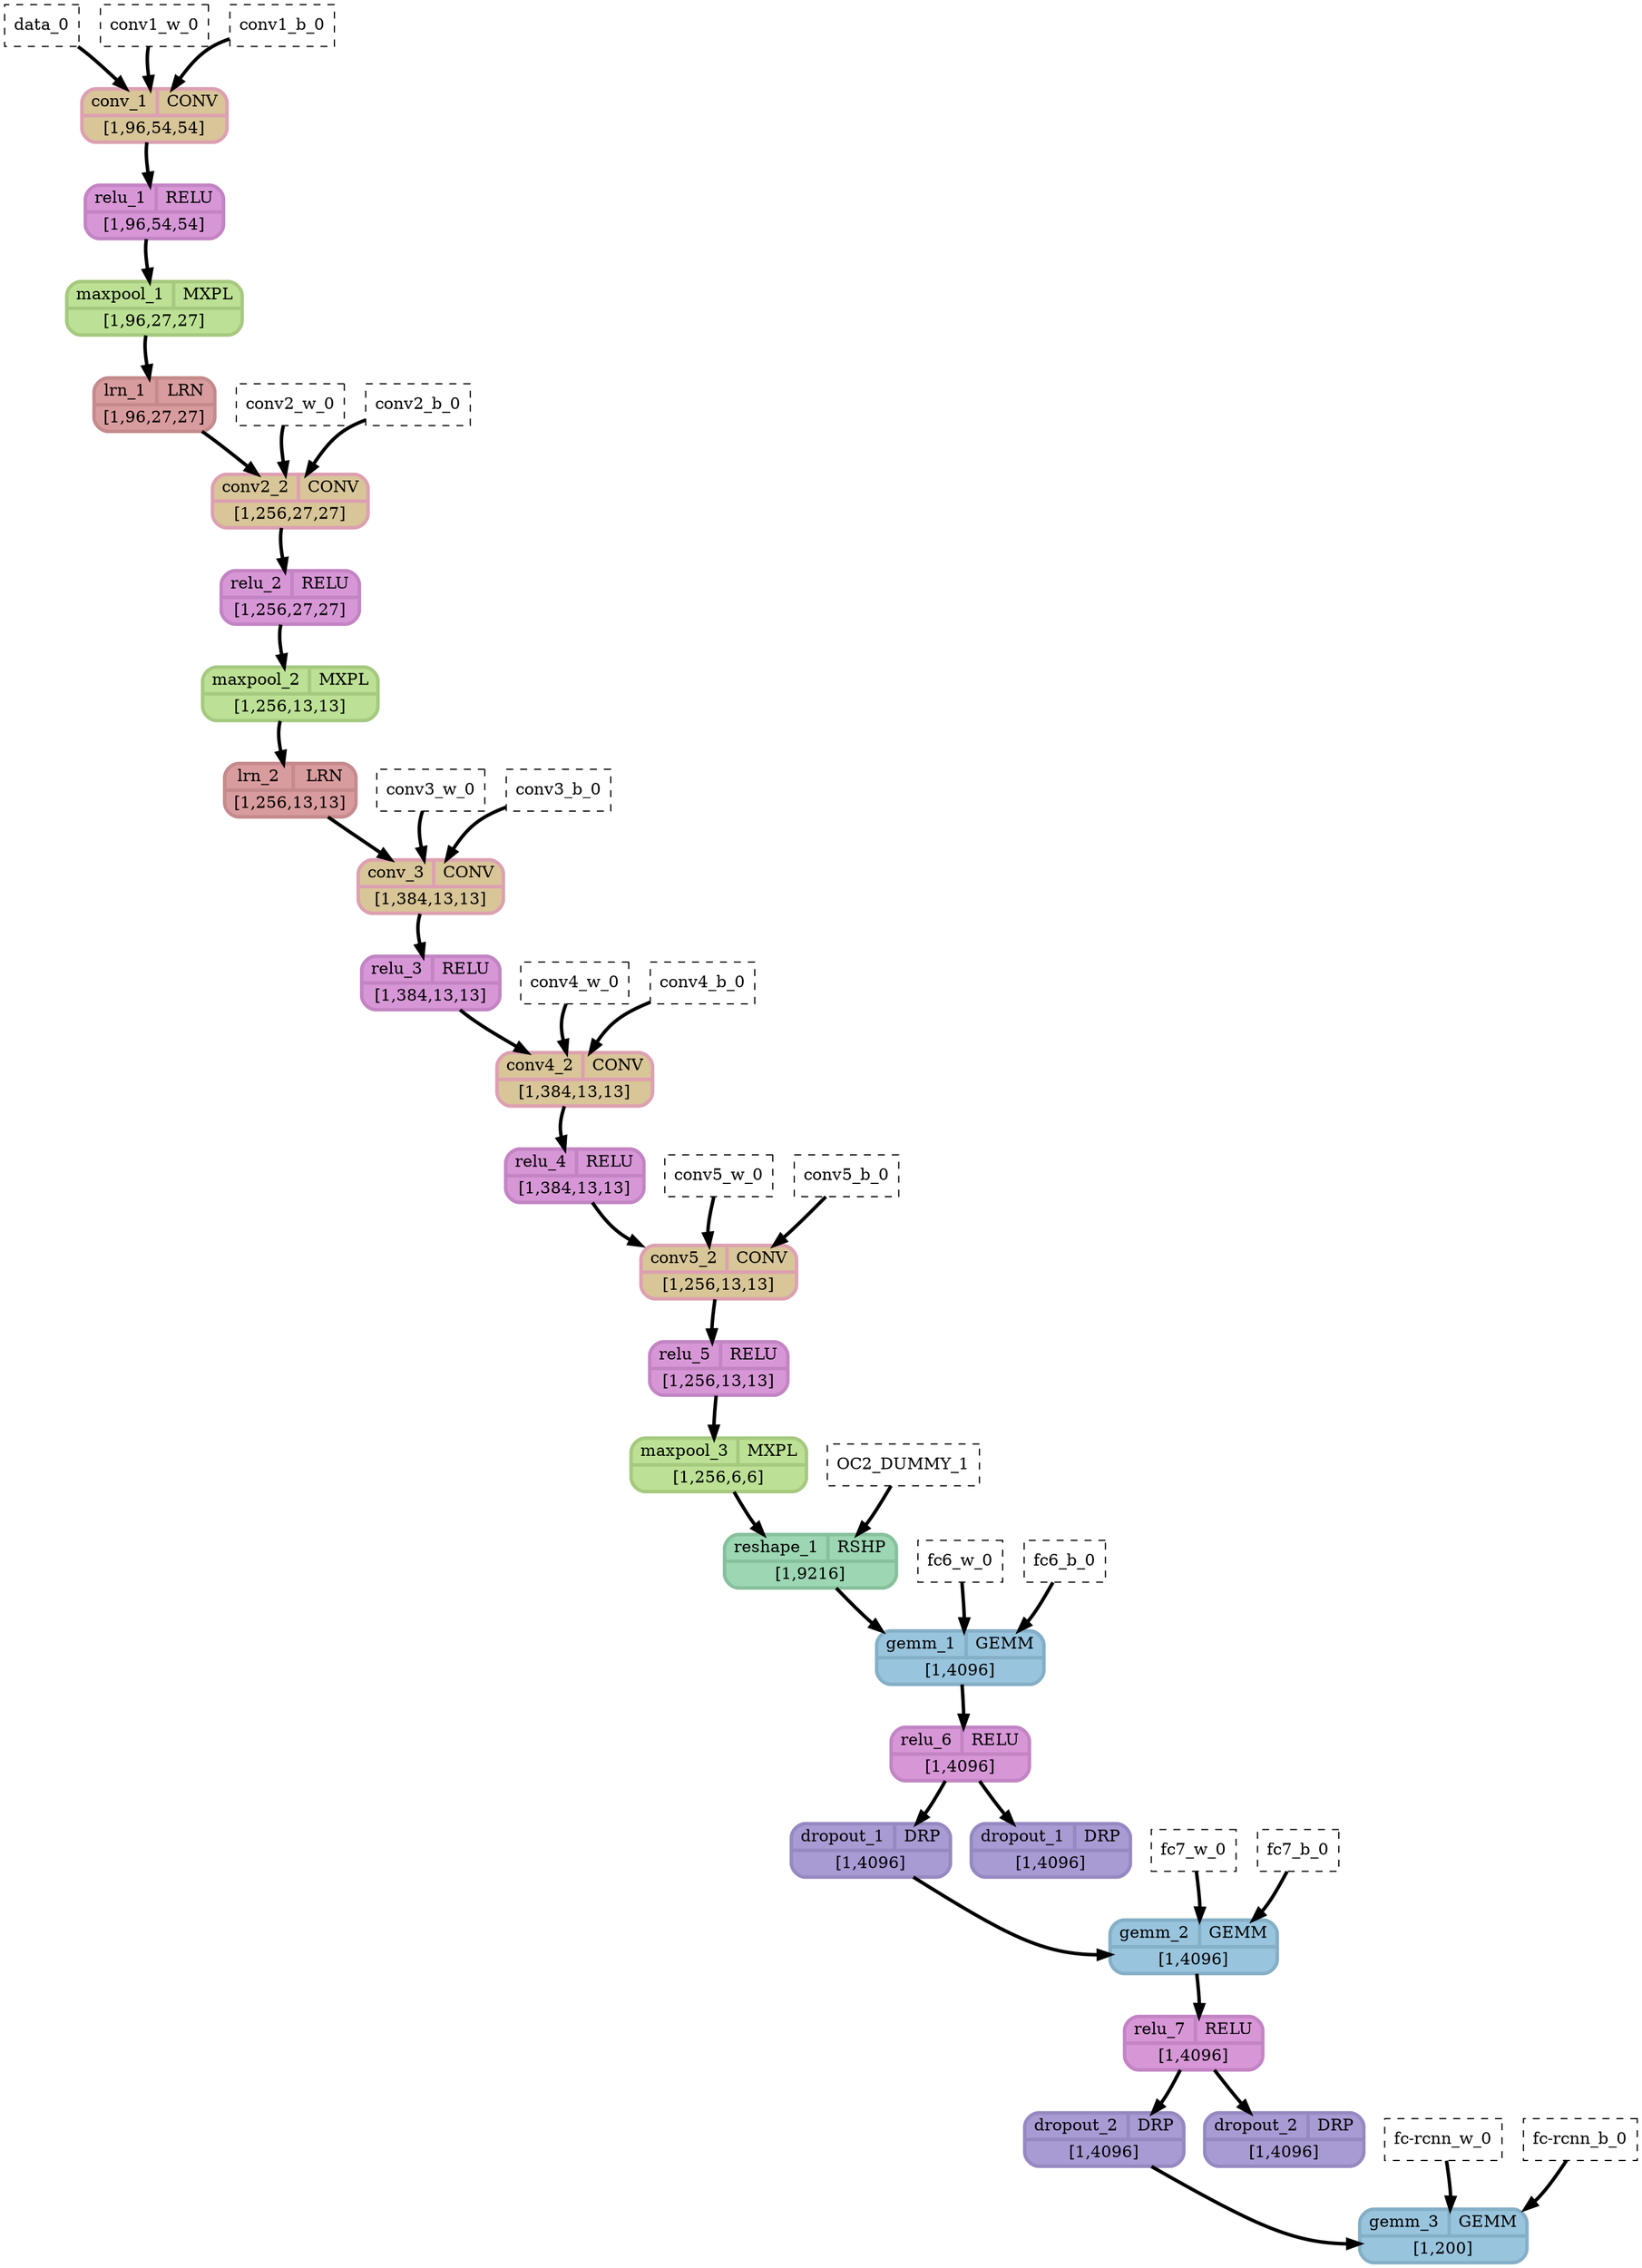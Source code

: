 strict digraph {
  graph [
    rankdir="TB"
    overlap=prism
    overlap_shrink=true
    splines=curved
  ];
  node [
    shape=Mrecord
  ];
  edge [
    penwidth=3
  ];

  // Node definitions.
  "data_0" [
    id=0
    name="data_0"
    type=constant_input
    label="data_0"
    inputs=""
    outputs=""
    shape=box
    style="filled,dashed"
    fillcolor="white"
  ];
  "conv1_w_0" [
    id=1
    name="conv1_w_0"
    type=constant_input
    label="conv1_w_0"
    inputs=""
    outputs=""
    shape=box
    style="filled,dashed"
    fillcolor="white"
  ];
  "conv1_b_0" [
    id=2
    name="conv1_b_0"
    type=constant_input
    label="conv1_b_0"
    inputs=""
    outputs=""
    shape=box
    style="filled,dashed"
    fillcolor="white"
  ];
  "conv1_1" [
    id=3
    name="conv1_1"
    type=Conv
    label="{ {conv_1  | CONV} | [1,96,54,54] }"
    inputs="data_0;conv1_w_0;conv1_b_0"
    outputs="conv1_1"
    penwidth=3
    style=filled
    color="#dda0b1"
    fontcolor="#000000"
    fillcolor="#d8c598"
  ];
  "conv1_2" [
    id=4
    name="conv1_2"
    type=Relu
    label="{ {relu_1  | RELU} | [1,96,54,54] }"
    inputs="conv1_1"
    outputs="conv1_2"
    penwidth=3
    style=filled
    color="#c384c4"
    fontcolor="#000000"
    fillcolor="#d797d7"
  ];
  "pool1_1" [
    id=5
    name="pool1_1"
    type=MaxPool
    label="{ {maxpool_1  | MXPL} | [1,96,27,27] }"
    inputs="conv1_2"
    outputs="pool1_1"
    penwidth=3
    style=filled
    color="#a5c97e"
    fontcolor="#000000"
    fillcolor="#bce195"
  ];
  "norm1_1" [
    id=6
    name="norm1_1"
    type=LRN
    label="{ {lrn_1  | LRN} | [1,96,27,27] }"
    inputs="pool1_1"
    outputs="norm1_1"
    penwidth=3
    style=filled
    color="#c58a8c"
    fontcolor="#000000"
    fillcolor="#d99c9e"
  ];
  "conv2_w_0" [
    id=7
    name="conv2_w_0"
    type=constant_input
    label="conv2_w_0"
    inputs=""
    outputs=""
    shape=box
    style="filled,dashed"
    fillcolor="white"
  ];
  "conv2_b_0" [
    id=8
    name="conv2_b_0"
    type=constant_input
    label="conv2_b_0"
    inputs=""
    outputs=""
    shape=box
    style="filled,dashed"
    fillcolor="white"
  ];
  "conv2_1" [
    id=9
    name="conv2_1"
    type=Conv
    label="{ {conv2_2  | CONV} | [1,256,27,27] }"
    inputs="norm1_1;conv2_w_0;conv2_b_0"
    outputs="conv2_1"
    penwidth=3
    style=filled
    color="#dda0b1"
    fontcolor="#000000"
    fillcolor="#d8c598"
  ];
  "conv2_2" [
    id=10
    name="conv2_2"
    type=Relu
    label="{ {relu_2  | RELU} | [1,256,27,27] }"
    inputs="conv2_1"
    outputs="conv2_2"
    penwidth=3
    style=filled
    color="#c384c4"
    fontcolor="#000000"
    fillcolor="#d797d7"
  ];
  "pool2_1" [
    id=11
    name="pool2_1"
    type=MaxPool
    label="{ {maxpool_2  | MXPL} | [1,256,13,13] }"
    inputs="conv2_2"
    outputs="pool2_1"
    penwidth=3
    style=filled
    color="#a5c97e"
    fontcolor="#000000"
    fillcolor="#bce195"
  ];
  "norm2_1" [
    id=12
    name="norm2_1"
    type=LRN
    label="{ {lrn_2  | LRN} | [1,256,13,13] }"
    inputs="pool2_1"
    outputs="norm2_1"
    penwidth=3
    style=filled
    color="#c58a8c"
    fontcolor="#000000"
    fillcolor="#d99c9e"
  ];
  "conv3_w_0" [
    id=13
    name="conv3_w_0"
    type=constant_input
    label="conv3_w_0"
    inputs=""
    outputs=""
    shape=box
    style="filled,dashed"
    fillcolor="white"
  ];
  "conv3_b_0" [
    id=14
    name="conv3_b_0"
    type=constant_input
    label="conv3_b_0"
    inputs=""
    outputs=""
    shape=box
    style="filled,dashed"
    fillcolor="white"
  ];
  "conv3_1" [
    id=15
    name="conv3_1"
    type=Conv
    label="{ {conv_3  | CONV} | [1,384,13,13] }"
    inputs="norm2_1;conv3_w_0;conv3_b_0"
    outputs="conv3_1"
    penwidth=3
    style=filled
    color="#dda0b1"
    fontcolor="#000000"
    fillcolor="#d8c598"
  ];
  "conv3_2" [
    id=16
    name="conv3_2"
    type=Relu
    label="{ {relu_3  | RELU} | [1,384,13,13] }"
    inputs="conv3_1"
    outputs="conv3_2"
    penwidth=3
    style=filled
    color="#c384c4"
    fontcolor="#000000"
    fillcolor="#d797d7"
  ];
  "conv4_w_0" [
    id=17
    name="conv4_w_0"
    type=constant_input
    label="conv4_w_0"
    inputs=""
    outputs=""
    shape=box
    style="filled,dashed"
    fillcolor="white"
  ];
  "conv4_b_0" [
    id=18
    name="conv4_b_0"
    type=constant_input
    label="conv4_b_0"
    inputs=""
    outputs=""
    shape=box
    style="filled,dashed"
    fillcolor="white"
  ];
  "conv4_1" [
    id=19
    name="conv4_1"
    type=Conv
    label="{ {conv4_2  | CONV} | [1,384,13,13] }"
    inputs="conv3_2;conv4_w_0;conv4_b_0"
    outputs="conv4_1"
    penwidth=3
    style=filled
    color="#dda0b1"
    fontcolor="#000000"
    fillcolor="#d8c598"
  ];
  "conv4_2" [
    id=20
    name="conv4_2"
    type=Relu
    label="{ {relu_4  | RELU} | [1,384,13,13] }"
    inputs="conv4_1"
    outputs="conv4_2"
    penwidth=3
    style=filled
    color="#c384c4"
    fontcolor="#000000"
    fillcolor="#d797d7"
  ];
  "conv5_w_0" [
    id=21
    name="conv5_w_0"
    type=constant_input
    label="conv5_w_0"
    inputs=""
    outputs=""
    shape=box
    style="filled,dashed"
    fillcolor="white"
  ];
  "conv5_b_0" [
    id=22
    name="conv5_b_0"
    type=constant_input
    label="conv5_b_0"
    inputs=""
    outputs=""
    shape=box
    style="filled,dashed"
    fillcolor="white"
  ];
  "conv5_1" [
    id=23
    name="conv5_1"
    type=Conv
    label="{ {conv5_2  | CONV} | [1,256,13,13] }"
    inputs="conv4_2;conv5_w_0;conv5_b_0"
    outputs="conv5_1"
    penwidth=3
    style=filled
    color="#dda0b1"
    fontcolor="#000000"
    fillcolor="#d8c598"
  ];
  "conv5_2" [
    id=24
    name="conv5_2"
    type=Relu
    label="{ {relu_5  | RELU} | [1,256,13,13] }"
    inputs="conv5_1"
    outputs="conv5_2"
    penwidth=3
    style=filled
    color="#c384c4"
    fontcolor="#000000"
    fillcolor="#d797d7"
  ];
  "pool5_1" [
    id=25
    name="pool5_1"
    type=MaxPool
    label="{ {maxpool_3  | MXPL} | [1,256,6,6] }"
    inputs="conv5_2"
    outputs="pool5_1"
    penwidth=3
    style=filled
    color="#a5c97e"
    fontcolor="#000000"
    fillcolor="#bce195"
  ];
  "OC2_DUMMY_1" [
    id=26
    name="OC2_DUMMY_1"
    type=constant_input
    label="OC2_DUMMY_1"
    inputs=""
    outputs=""
    shape=box
    style="filled,dashed"
    fillcolor="white"
  ];
  "OC2_DUMMY_0" [
    id=27
    name="OC2_DUMMY_0"
    type=Reshape
    label="{ {reshape_1  | RSHP} | [1,9216] }"
    inputs="pool5_1;OC2_DUMMY_1"
    outputs="OC2_DUMMY_0"
    penwidth=3
    style=filled
    color="#87c09d"
    fontcolor="#000000"
    fillcolor="#9cd6b3"
  ];
  "fc6_w_0" [
    id=28
    name="fc6_w_0"
    type=constant_input
    label="fc6_w_0"
    inputs=""
    outputs=""
    shape=box
    style="filled,dashed"
    fillcolor="white"
  ];
  "fc6_b_0" [
    id=29
    name="fc6_b_0"
    type=constant_input
    label="fc6_b_0"
    inputs=""
    outputs=""
    shape=box
    style="filled,dashed"
    fillcolor="white"
  ];
  "fc6_1" [
    id=30
    name="fc6_1"
    type=Gemm
    label="{ {gemm_1  | GEMM} | [1,4096] }"
    inputs="OC2_DUMMY_0;fc6_w_0;fc6_b_0"
    outputs="fc6_1"
    penwidth=3
    style=filled
    color="#85afc7"
    fontcolor="#000000"
    fillcolor="#99c4dd"
  ];
  "fc6_2" [
    id=31
    name="fc6_2"
    type=Relu
    label="{ {relu_6  | RELU} | [1,4096] }"
    inputs="fc6_1"
    outputs="fc6_2"
    penwidth=3
    style=filled
    color="#c384c4"
    fontcolor="#000000"
    fillcolor="#d797d7"
  ];
  "fc6_3" [
    id=32
    name="fc6_3"
    type=Dropout
    label="{ {dropout_1  | DRP} | [1,4096] }"
    inputs="fc6_2"
    outputs="fc6_3;_fc6_mask_1"
    penwidth=3
    style=filled
    color="#9689c1"
    fontcolor="#000000"
    fillcolor="#a89ad3"
  ];
  "_fc6_mask_1" [
    id=33
    name="_fc6_mask_1"
    type=Dropout
    label="{ {dropout_1  | DRP} | [1,4096] }"
    inputs="fc6_2"
    outputs="fc6_3;_fc6_mask_1"
    penwidth=3
    style=filled
    color="#9689c1"
    fontcolor="#000000"
    fillcolor="#a89ad3"
  ];
  "fc7_w_0" [
    id=34
    name="fc7_w_0"
    type=constant_input
    label="fc7_w_0"
    inputs=""
    outputs=""
    shape=box
    style="filled,dashed"
    fillcolor="white"
  ];
  "fc7_b_0" [
    id=35
    name="fc7_b_0"
    type=constant_input
    label="fc7_b_0"
    inputs=""
    outputs=""
    shape=box
    style="filled,dashed"
    fillcolor="white"
  ];
  "fc7_1" [
    id=36
    name="fc7_1"
    type=Gemm
    label="{ {gemm_2  | GEMM} | [1,4096] }"
    inputs="fc6_3;fc7_w_0;fc7_b_0"
    outputs="fc7_1"
    penwidth=3
    style=filled
    color="#85afc7"
    fontcolor="#000000"
    fillcolor="#99c4dd"
  ];
  "fc7_2" [
    id=37
    name="fc7_2"
    type=Relu
    label="{ {relu_7  | RELU} | [1,4096] }"
    inputs="fc7_1"
    outputs="fc7_2"
    penwidth=3
    style=filled
    color="#c384c4"
    fontcolor="#000000"
    fillcolor="#d797d7"
  ];
  "fc7_3" [
    id=38
    name="fc7_3"
    type=Dropout
    label="{ {dropout_2  | DRP} | [1,4096] }"
    inputs="fc7_2"
    outputs="fc7_3;_fc7_mask_1"
    penwidth=3
    style=filled
    color="#9689c1"
    fontcolor="#000000"
    fillcolor="#a89ad3"
  ];
  "_fc7_mask_1" [
    id=39
    name="_fc7_mask_1"
    type=Dropout
    label="{ {dropout_2  | DRP} | [1,4096] }"
    inputs="fc7_2"
    outputs="fc7_3;_fc7_mask_1"
    penwidth=3
    style=filled
    color="#9689c1"
    fontcolor="#000000"
    fillcolor="#a89ad3"
  ];
  "fc-rcnn_w_0" [
    id=40
    name="fc-rcnn_w_0"
    type=constant_input
    label="fc-rcnn_w_0"
    inputs=""
    outputs=""
    shape=box
    style="filled,dashed"
    fillcolor="white"
  ];
  "fc-rcnn_b_0" [
    id=41
    name="fc-rcnn_b_0"
    type=constant_input
    label="fc-rcnn_b_0"
    inputs=""
    outputs=""
    shape=box
    style="filled,dashed"
    fillcolor="white"
  ];
  "fc-rcnn_1" [
    id=42
    name="fc-rcnn_1"
    type=Gemm
    label="{ {gemm_3  | GEMM} | [1,200] }"
    inputs="fc7_3;fc-rcnn_w_0;fc-rcnn_b_0"
    outputs="fc-rcnn_1"
    penwidth=3
    style=filled
    color="#85afc7"
    fontcolor="#000000"
    fillcolor="#99c4dd"
  ];

  // Edge definitions.
  "data_0" -> "conv1_1";
  "conv1_w_0" -> "conv1_1";
  "conv1_b_0" -> "conv1_1";
  "conv1_1" -> "conv1_2";
  "conv1_2" -> "pool1_1";
  "pool1_1" -> "norm1_1";
  "norm1_1" -> "conv2_1";
  "conv2_w_0" -> "conv2_1";
  "conv2_b_0" -> "conv2_1";
  "conv2_1" -> "conv2_2";
  "conv2_2" -> "pool2_1";
  "pool2_1" -> "norm2_1";
  "norm2_1" -> "conv3_1";
  "conv3_w_0" -> "conv3_1";
  "conv3_b_0" -> "conv3_1";
  "conv3_1" -> "conv3_2";
  "conv3_2" -> "conv4_1";
  "conv4_w_0" -> "conv4_1";
  "conv4_b_0" -> "conv4_1";
  "conv4_1" -> "conv4_2";
  "conv4_2" -> "conv5_1";
  "conv5_w_0" -> "conv5_1";
  "conv5_b_0" -> "conv5_1";
  "conv5_1" -> "conv5_2";
  "conv5_2" -> "pool5_1";
  "pool5_1" -> "OC2_DUMMY_0";
  "OC2_DUMMY_1" -> "OC2_DUMMY_0";
  "OC2_DUMMY_0" -> "fc6_1";
  "fc6_w_0" -> "fc6_1";
  "fc6_b_0" -> "fc6_1";
  "fc6_1" -> "fc6_2";
  "fc6_2" -> "fc6_3";
  "fc6_2" -> "_fc6_mask_1";
  "fc6_3" -> "fc7_1";
  "fc7_w_0" -> "fc7_1";
  "fc7_b_0" -> "fc7_1";
  "fc7_1" -> "fc7_2";
  "fc7_2" -> "fc7_3";
  "fc7_2" -> "_fc7_mask_1";
  "fc7_3" -> "fc-rcnn_1";
  "fc-rcnn_w_0" -> "fc-rcnn_1";
  "fc-rcnn_b_0" -> "fc-rcnn_1";
}